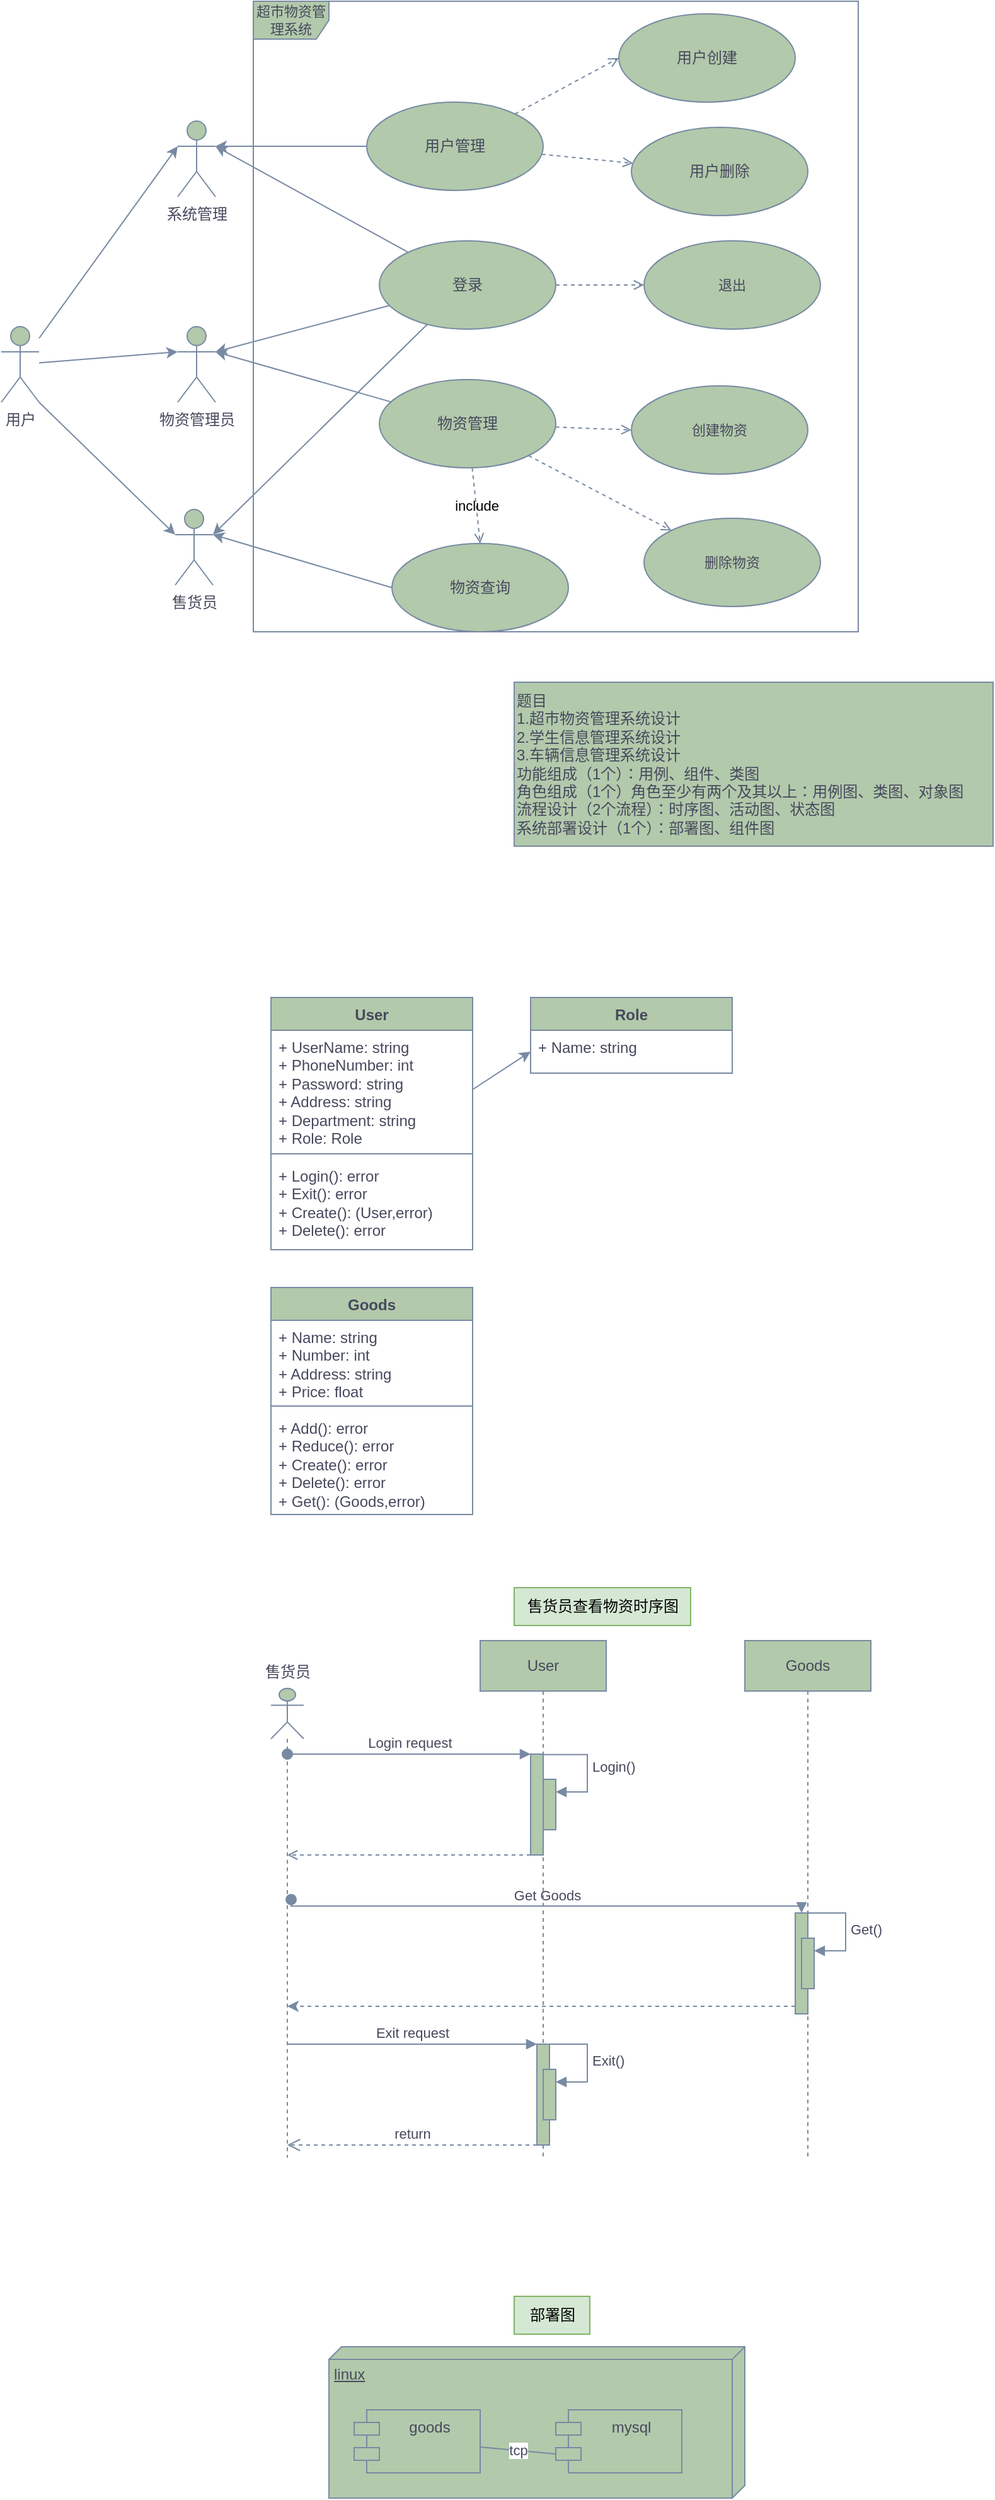 <mxfile version="21.6.8" type="device">
  <diagram name="第 1 页" id="xR0-vWq-pjnFvfTxqfAy">
    <mxGraphModel dx="1101" dy="744" grid="1" gridSize="10" guides="1" tooltips="1" connect="1" arrows="1" fold="1" page="1" pageScale="1" pageWidth="827" pageHeight="1169" math="0" shadow="0">
      <root>
        <mxCell id="0" />
        <mxCell id="1" parent="0" />
        <mxCell id="5k6Nri1aWz12oxIihwvE-1" value="&lt;div&gt;题目&lt;/div&gt;&lt;div&gt;1.超市物资管理系统设计&lt;/div&gt;&lt;div&gt;2.学生信息管理系统设计&lt;/div&gt;&lt;div&gt;3.车辆信息管理系统设计&lt;/div&gt;&lt;div&gt;功能组成（1个）：用例、组件、类图&lt;/div&gt;&lt;div&gt;角色组成（1个）角色至少有两个及其以上：用例图、类图、对象图&lt;/div&gt;&lt;div&gt;流程设计（2个流程）：时序图、活动图、状态图&lt;/div&gt;&lt;div&gt;系统部署设计（1个）：部署图、组件图&lt;/div&gt;" style="text;html=1;align=left;verticalAlign=middle;resizable=0;points=[];autosize=1;strokeColor=#788AA3;fillColor=#B2C9AB;labelBackgroundColor=none;fontColor=#46495D;" parent="1" vertex="1">
          <mxGeometry x="447" y="710" width="380" height="130" as="geometry" />
        </mxCell>
        <mxCell id="5k6Nri1aWz12oxIihwvE-2" value="系统管理" style="shape=umlActor;verticalLabelPosition=bottom;verticalAlign=top;html=1;labelBackgroundColor=none;fillColor=#B2C9AB;strokeColor=#788AA3;fontColor=#46495D;" parent="1" vertex="1">
          <mxGeometry x="180" y="265" width="30" height="60" as="geometry" />
        </mxCell>
        <mxCell id="5k6Nri1aWz12oxIihwvE-4" value="物资管理员" style="shape=umlActor;verticalLabelPosition=bottom;verticalAlign=top;html=1;labelBackgroundColor=none;fillColor=#B2C9AB;strokeColor=#788AA3;fontColor=#46495D;" parent="1" vertex="1">
          <mxGeometry x="180" y="428" width="30" height="60" as="geometry" />
        </mxCell>
        <mxCell id="5k6Nri1aWz12oxIihwvE-5" value="售货员" style="shape=umlActor;verticalLabelPosition=bottom;verticalAlign=top;html=1;labelBackgroundColor=none;fillColor=#B2C9AB;strokeColor=#788AA3;fontColor=#46495D;" parent="1" vertex="1">
          <mxGeometry x="178" y="573" width="30" height="60" as="geometry" />
        </mxCell>
        <mxCell id="5k6Nri1aWz12oxIihwvE-18" style="rounded=0;orthogonalLoop=1;jettySize=auto;html=1;entryX=0;entryY=0.5;entryDx=0;entryDy=0;dashed=1;endArrow=open;endFill=0;labelBackgroundColor=none;strokeColor=#788AA3;fontColor=default;" parent="1" source="5k6Nri1aWz12oxIihwvE-6" target="5k6Nri1aWz12oxIihwvE-17" edge="1">
          <mxGeometry relative="1" as="geometry" />
        </mxCell>
        <mxCell id="5k6Nri1aWz12oxIihwvE-23" style="edgeStyle=none;shape=connector;rounded=0;orthogonalLoop=1;jettySize=auto;html=1;entryX=1;entryY=0.333;entryDx=0;entryDy=0;entryPerimeter=0;labelBackgroundColor=none;strokeColor=#788AA3;fontFamily=Helvetica;fontSize=11;fontColor=default;endArrow=classic;" parent="1" source="5k6Nri1aWz12oxIihwvE-6" target="5k6Nri1aWz12oxIihwvE-2" edge="1">
          <mxGeometry relative="1" as="geometry" />
        </mxCell>
        <mxCell id="5k6Nri1aWz12oxIihwvE-30" style="edgeStyle=none;shape=connector;rounded=0;orthogonalLoop=1;jettySize=auto;html=1;dashed=1;labelBackgroundColor=none;strokeColor=#788AA3;fontFamily=Helvetica;fontSize=11;fontColor=default;endArrow=open;endFill=0;" parent="1" source="5k6Nri1aWz12oxIihwvE-6" target="5k6Nri1aWz12oxIihwvE-26" edge="1">
          <mxGeometry relative="1" as="geometry" />
        </mxCell>
        <mxCell id="5k6Nri1aWz12oxIihwvE-6" value="用户管理" style="ellipse;whiteSpace=wrap;html=1;labelBackgroundColor=none;fillColor=#B2C9AB;strokeColor=#788AA3;fontColor=#46495D;" parent="1" vertex="1">
          <mxGeometry x="330" y="250" width="140" height="70" as="geometry" />
        </mxCell>
        <mxCell id="5k6Nri1aWz12oxIihwvE-10" value="include" style="rounded=0;orthogonalLoop=1;jettySize=auto;html=1;entryX=0.5;entryY=0;entryDx=0;entryDy=0;dashed=1;endArrow=open;endFill=0;labelBackgroundColor=none;strokeColor=#788AA3;fontColor=default;" parent="1" source="5k6Nri1aWz12oxIihwvE-8" target="5k6Nri1aWz12oxIihwvE-9" edge="1">
          <mxGeometry relative="1" as="geometry" />
        </mxCell>
        <mxCell id="5k6Nri1aWz12oxIihwvE-21" style="rounded=0;orthogonalLoop=1;jettySize=auto;html=1;entryX=1;entryY=0.333;entryDx=0;entryDy=0;entryPerimeter=0;exitX=0;exitY=0.5;exitDx=0;exitDy=0;labelBackgroundColor=none;strokeColor=#788AA3;fontColor=default;" parent="1" source="5k6Nri1aWz12oxIihwvE-9" target="5k6Nri1aWz12oxIihwvE-5" edge="1">
          <mxGeometry relative="1" as="geometry" />
        </mxCell>
        <mxCell id="5k6Nri1aWz12oxIihwvE-22" style="rounded=0;orthogonalLoop=1;jettySize=auto;html=1;entryX=1;entryY=0.333;entryDx=0;entryDy=0;entryPerimeter=0;labelBackgroundColor=none;strokeColor=#788AA3;fontColor=default;" parent="1" source="5k6Nri1aWz12oxIihwvE-8" target="5k6Nri1aWz12oxIihwvE-4" edge="1">
          <mxGeometry relative="1" as="geometry" />
        </mxCell>
        <mxCell id="5k6Nri1aWz12oxIihwvE-34" style="edgeStyle=none;shape=connector;rounded=0;orthogonalLoop=1;jettySize=auto;html=1;entryX=0;entryY=0.5;entryDx=0;entryDy=0;dashed=1;labelBackgroundColor=none;strokeColor=#788AA3;fontFamily=Helvetica;fontSize=11;fontColor=default;endArrow=open;endFill=0;" parent="1" source="5k6Nri1aWz12oxIihwvE-8" target="5k6Nri1aWz12oxIihwvE-32" edge="1">
          <mxGeometry relative="1" as="geometry" />
        </mxCell>
        <mxCell id="5k6Nri1aWz12oxIihwvE-35" style="edgeStyle=none;shape=connector;rounded=0;orthogonalLoop=1;jettySize=auto;html=1;dashed=1;labelBackgroundColor=none;strokeColor=#788AA3;fontFamily=Helvetica;fontSize=11;fontColor=default;endArrow=open;endFill=0;" parent="1" source="5k6Nri1aWz12oxIihwvE-8" target="5k6Nri1aWz12oxIihwvE-33" edge="1">
          <mxGeometry relative="1" as="geometry" />
        </mxCell>
        <mxCell id="5k6Nri1aWz12oxIihwvE-8" value="物资管理" style="ellipse;whiteSpace=wrap;html=1;labelBackgroundColor=none;fillColor=#B2C9AB;strokeColor=#788AA3;fontColor=#46495D;" parent="1" vertex="1">
          <mxGeometry x="340" y="470" width="140" height="70" as="geometry" />
        </mxCell>
        <mxCell id="5k6Nri1aWz12oxIihwvE-9" value="物资查询" style="ellipse;whiteSpace=wrap;html=1;labelBackgroundColor=none;fillColor=#B2C9AB;strokeColor=#788AA3;fontColor=#46495D;" parent="1" vertex="1">
          <mxGeometry x="350" y="600" width="140" height="70" as="geometry" />
        </mxCell>
        <mxCell id="5k6Nri1aWz12oxIihwvE-24" style="edgeStyle=none;shape=connector;rounded=0;orthogonalLoop=1;jettySize=auto;html=1;entryX=1;entryY=0.333;entryDx=0;entryDy=0;entryPerimeter=0;labelBackgroundColor=none;strokeColor=#788AA3;fontFamily=Helvetica;fontSize=11;fontColor=default;endArrow=classic;" parent="1" source="5k6Nri1aWz12oxIihwvE-11" target="5k6Nri1aWz12oxIihwvE-4" edge="1">
          <mxGeometry relative="1" as="geometry" />
        </mxCell>
        <mxCell id="5k6Nri1aWz12oxIihwvE-25" style="edgeStyle=none;shape=connector;rounded=0;orthogonalLoop=1;jettySize=auto;html=1;entryX=1;entryY=0.333;entryDx=0;entryDy=0;entryPerimeter=0;labelBackgroundColor=none;strokeColor=#788AA3;fontFamily=Helvetica;fontSize=11;fontColor=default;endArrow=classic;" parent="1" source="5k6Nri1aWz12oxIihwvE-11" target="5k6Nri1aWz12oxIihwvE-5" edge="1">
          <mxGeometry relative="1" as="geometry" />
        </mxCell>
        <mxCell id="5k6Nri1aWz12oxIihwvE-31" style="edgeStyle=none;shape=connector;rounded=0;orthogonalLoop=1;jettySize=auto;html=1;entryX=0;entryY=0.5;entryDx=0;entryDy=0;dashed=1;labelBackgroundColor=none;strokeColor=#788AA3;fontFamily=Helvetica;fontSize=11;fontColor=default;endArrow=open;endFill=0;" parent="1" source="5k6Nri1aWz12oxIihwvE-11" target="5k6Nri1aWz12oxIihwvE-27" edge="1">
          <mxGeometry relative="1" as="geometry" />
        </mxCell>
        <mxCell id="5k6Nri1aWz12oxIihwvE-42" style="rounded=0;orthogonalLoop=1;jettySize=auto;html=1;entryX=1;entryY=0.333;entryDx=0;entryDy=0;entryPerimeter=0;strokeColor=#788AA3;fontColor=#46495D;fillColor=#B2C9AB;" parent="1" source="5k6Nri1aWz12oxIihwvE-11" target="5k6Nri1aWz12oxIihwvE-2" edge="1">
          <mxGeometry relative="1" as="geometry" />
        </mxCell>
        <mxCell id="5k6Nri1aWz12oxIihwvE-11" value="登录" style="ellipse;whiteSpace=wrap;html=1;labelBackgroundColor=none;fillColor=#B2C9AB;strokeColor=#788AA3;fontColor=#46495D;" parent="1" vertex="1">
          <mxGeometry x="340" y="360" width="140" height="70" as="geometry" />
        </mxCell>
        <mxCell id="5k6Nri1aWz12oxIihwvE-17" value="用户创建" style="ellipse;whiteSpace=wrap;html=1;labelBackgroundColor=none;fillColor=#B2C9AB;strokeColor=#788AA3;fontColor=#46495D;" parent="1" vertex="1">
          <mxGeometry x="530" y="180" width="140" height="70" as="geometry" />
        </mxCell>
        <mxCell id="5k6Nri1aWz12oxIihwvE-26" value="用户删除" style="ellipse;whiteSpace=wrap;html=1;labelBackgroundColor=none;fillColor=#B2C9AB;strokeColor=#788AA3;fontColor=#46495D;" parent="1" vertex="1">
          <mxGeometry x="540" y="270" width="140" height="70" as="geometry" />
        </mxCell>
        <mxCell id="5k6Nri1aWz12oxIihwvE-27" value="退出" style="ellipse;whiteSpace=wrap;html=1;fontFamily=Helvetica;fontSize=11;fontColor=#46495D;labelBackgroundColor=none;fillColor=#B2C9AB;strokeColor=#788AA3;" parent="1" vertex="1">
          <mxGeometry x="550" y="360" width="140" height="70" as="geometry" />
        </mxCell>
        <mxCell id="5k6Nri1aWz12oxIihwvE-32" value="创建物资" style="ellipse;whiteSpace=wrap;html=1;fontFamily=Helvetica;fontSize=11;fontColor=#46495D;labelBackgroundColor=none;fillColor=#B2C9AB;strokeColor=#788AA3;" parent="1" vertex="1">
          <mxGeometry x="540" y="475" width="140" height="70" as="geometry" />
        </mxCell>
        <mxCell id="5k6Nri1aWz12oxIihwvE-33" value="删除物资" style="ellipse;whiteSpace=wrap;html=1;fontFamily=Helvetica;fontSize=11;fontColor=#46495D;labelBackgroundColor=none;fillColor=#B2C9AB;strokeColor=#788AA3;" parent="1" vertex="1">
          <mxGeometry x="550" y="580" width="140" height="70" as="geometry" />
        </mxCell>
        <mxCell id="5k6Nri1aWz12oxIihwvE-36" value="超市物资管理系统" style="shape=umlFrame;whiteSpace=wrap;html=1;pointerEvents=0;fontFamily=Helvetica;fontSize=11;fontColor=#46495D;labelBackgroundColor=none;fillColor=#B2C9AB;strokeColor=#788AA3;" parent="1" vertex="1">
          <mxGeometry x="240" y="170" width="480" height="500" as="geometry" />
        </mxCell>
        <mxCell id="5k6Nri1aWz12oxIihwvE-37" value="User" style="swimlane;fontStyle=1;align=center;verticalAlign=top;childLayout=stackLayout;horizontal=1;startSize=26;horizontalStack=0;resizeParent=1;resizeParentMax=0;resizeLast=0;collapsible=1;marginBottom=0;whiteSpace=wrap;html=1;strokeColor=#788AA3;fontColor=#46495D;fillColor=#B2C9AB;" parent="1" vertex="1">
          <mxGeometry x="254" y="960" width="160" height="200" as="geometry">
            <mxRectangle x="254" y="960" width="70" height="30" as="alternateBounds" />
          </mxGeometry>
        </mxCell>
        <mxCell id="5k6Nri1aWz12oxIihwvE-38" value="+ UserName: string&lt;br&gt;+ PhoneNumber: int&lt;br&gt;+ Password: string&lt;br&gt;+ Address: string&lt;br&gt;+ Department: string&lt;br&gt;+ Role: Role" style="text;strokeColor=none;fillColor=none;align=left;verticalAlign=top;spacingLeft=4;spacingRight=4;overflow=hidden;rotatable=0;points=[[0,0.5],[1,0.5]];portConstraint=eastwest;whiteSpace=wrap;html=1;fontColor=#46495D;" parent="5k6Nri1aWz12oxIihwvE-37" vertex="1">
          <mxGeometry y="26" width="160" height="94" as="geometry" />
        </mxCell>
        <mxCell id="5k6Nri1aWz12oxIihwvE-39" value="" style="line;strokeWidth=1;fillColor=none;align=left;verticalAlign=middle;spacingTop=-1;spacingLeft=3;spacingRight=3;rotatable=0;labelPosition=right;points=[];portConstraint=eastwest;strokeColor=inherit;fontColor=#46495D;" parent="5k6Nri1aWz12oxIihwvE-37" vertex="1">
          <mxGeometry y="120" width="160" height="8" as="geometry" />
        </mxCell>
        <mxCell id="5k6Nri1aWz12oxIihwvE-40" value="+ Login(): error&lt;br&gt;+ Exit(): error&lt;br&gt;+ Create(): (User,error)&lt;br&gt;+ Delete(): error" style="text;strokeColor=none;fillColor=none;align=left;verticalAlign=top;spacingLeft=4;spacingRight=4;overflow=hidden;rotatable=0;points=[[0,0.5],[1,0.5]];portConstraint=eastwest;whiteSpace=wrap;html=1;fontColor=#46495D;" parent="5k6Nri1aWz12oxIihwvE-37" vertex="1">
          <mxGeometry y="128" width="160" height="72" as="geometry" />
        </mxCell>
        <mxCell id="5k6Nri1aWz12oxIihwvE-43" value="Role" style="swimlane;fontStyle=1;align=center;verticalAlign=top;childLayout=stackLayout;horizontal=1;startSize=26;horizontalStack=0;resizeParent=1;resizeParentMax=0;resizeLast=0;collapsible=1;marginBottom=0;whiteSpace=wrap;html=1;strokeColor=#788AA3;fontColor=#46495D;fillColor=#B2C9AB;" parent="1" vertex="1">
          <mxGeometry x="460" y="960" width="160" height="60" as="geometry">
            <mxRectangle x="254" y="960" width="70" height="30" as="alternateBounds" />
          </mxGeometry>
        </mxCell>
        <mxCell id="5k6Nri1aWz12oxIihwvE-44" value="+ Name: string" style="text;strokeColor=none;fillColor=none;align=left;verticalAlign=top;spacingLeft=4;spacingRight=4;overflow=hidden;rotatable=0;points=[[0,0.5],[1,0.5]];portConstraint=eastwest;whiteSpace=wrap;html=1;fontColor=#46495D;" parent="5k6Nri1aWz12oxIihwvE-43" vertex="1">
          <mxGeometry y="26" width="160" height="34" as="geometry" />
        </mxCell>
        <mxCell id="5k6Nri1aWz12oxIihwvE-48" style="rounded=0;orthogonalLoop=1;jettySize=auto;html=1;entryX=0;entryY=0.333;entryDx=0;entryDy=0;entryPerimeter=0;strokeColor=#788AA3;fontColor=#46495D;fillColor=#B2C9AB;" parent="1" source="5k6Nri1aWz12oxIihwvE-47" target="5k6Nri1aWz12oxIihwvE-4" edge="1">
          <mxGeometry relative="1" as="geometry" />
        </mxCell>
        <mxCell id="5k6Nri1aWz12oxIihwvE-49" style="rounded=0;orthogonalLoop=1;jettySize=auto;html=1;entryX=0;entryY=0.333;entryDx=0;entryDy=0;entryPerimeter=0;strokeColor=#788AA3;fontColor=#46495D;fillColor=#B2C9AB;" parent="1" source="5k6Nri1aWz12oxIihwvE-47" target="5k6Nri1aWz12oxIihwvE-2" edge="1">
          <mxGeometry relative="1" as="geometry" />
        </mxCell>
        <mxCell id="5k6Nri1aWz12oxIihwvE-50" style="rounded=0;orthogonalLoop=1;jettySize=auto;html=1;exitX=1;exitY=1;exitDx=0;exitDy=0;exitPerimeter=0;entryX=0;entryY=0.333;entryDx=0;entryDy=0;entryPerimeter=0;strokeColor=#788AA3;fontColor=#46495D;fillColor=#B2C9AB;" parent="1" source="5k6Nri1aWz12oxIihwvE-47" target="5k6Nri1aWz12oxIihwvE-5" edge="1">
          <mxGeometry relative="1" as="geometry" />
        </mxCell>
        <mxCell id="5k6Nri1aWz12oxIihwvE-47" value="用户" style="shape=umlActor;verticalLabelPosition=bottom;verticalAlign=top;html=1;labelBackgroundColor=none;fillColor=#B2C9AB;strokeColor=#788AA3;fontColor=#46495D;" parent="1" vertex="1">
          <mxGeometry x="40" y="428" width="30" height="60" as="geometry" />
        </mxCell>
        <mxCell id="5k6Nri1aWz12oxIihwvE-51" style="rounded=0;orthogonalLoop=1;jettySize=auto;html=1;entryX=0;entryY=0.5;entryDx=0;entryDy=0;strokeColor=#788AA3;fontColor=#46495D;fillColor=#B2C9AB;exitX=1;exitY=0.5;exitDx=0;exitDy=0;" parent="1" source="5k6Nri1aWz12oxIihwvE-38" target="5k6Nri1aWz12oxIihwvE-44" edge="1">
          <mxGeometry relative="1" as="geometry" />
        </mxCell>
        <mxCell id="5k6Nri1aWz12oxIihwvE-52" value="Goods" style="swimlane;fontStyle=1;align=center;verticalAlign=top;childLayout=stackLayout;horizontal=1;startSize=26;horizontalStack=0;resizeParent=1;resizeParentMax=0;resizeLast=0;collapsible=1;marginBottom=0;whiteSpace=wrap;html=1;strokeColor=#788AA3;fontColor=#46495D;fillColor=#B2C9AB;" parent="1" vertex="1">
          <mxGeometry x="254" y="1190" width="160" height="180" as="geometry">
            <mxRectangle x="254" y="960" width="70" height="30" as="alternateBounds" />
          </mxGeometry>
        </mxCell>
        <mxCell id="5k6Nri1aWz12oxIihwvE-53" value="+ Name: string&lt;br&gt;+ Number: int&lt;br&gt;+ Address: string&lt;br&gt;+ Price: float" style="text;strokeColor=none;fillColor=none;align=left;verticalAlign=top;spacingLeft=4;spacingRight=4;overflow=hidden;rotatable=0;points=[[0,0.5],[1,0.5]];portConstraint=eastwest;whiteSpace=wrap;html=1;fontColor=#46495D;" parent="5k6Nri1aWz12oxIihwvE-52" vertex="1">
          <mxGeometry y="26" width="160" height="64" as="geometry" />
        </mxCell>
        <mxCell id="5k6Nri1aWz12oxIihwvE-54" value="" style="line;strokeWidth=1;fillColor=none;align=left;verticalAlign=middle;spacingTop=-1;spacingLeft=3;spacingRight=3;rotatable=0;labelPosition=right;points=[];portConstraint=eastwest;strokeColor=inherit;fontColor=#46495D;" parent="5k6Nri1aWz12oxIihwvE-52" vertex="1">
          <mxGeometry y="90" width="160" height="8" as="geometry" />
        </mxCell>
        <mxCell id="5k6Nri1aWz12oxIihwvE-55" value="+ Add(): error&lt;br&gt;+ Reduce(): error&lt;br&gt;+ Create(): error&lt;br&gt;+ Delete(): error&lt;br&gt;+ Get(): (Goods,error)" style="text;strokeColor=none;fillColor=none;align=left;verticalAlign=top;spacingLeft=4;spacingRight=4;overflow=hidden;rotatable=0;points=[[0,0.5],[1,0.5]];portConstraint=eastwest;whiteSpace=wrap;html=1;fontColor=#46495D;" parent="5k6Nri1aWz12oxIihwvE-52" vertex="1">
          <mxGeometry y="98" width="160" height="82" as="geometry" />
        </mxCell>
        <mxCell id="5k6Nri1aWz12oxIihwvE-59" value="" style="group" parent="1" vertex="1" connectable="0">
          <mxGeometry x="237" y="1480" width="60" height="400" as="geometry" />
        </mxCell>
        <mxCell id="5k6Nri1aWz12oxIihwvE-57" value="" style="shape=umlLifeline;perimeter=lifelinePerimeter;whiteSpace=wrap;html=1;container=1;dropTarget=0;collapsible=0;recursiveResize=0;outlineConnect=0;portConstraint=eastwest;newEdgeStyle={&quot;edgeStyle&quot;:&quot;elbowEdgeStyle&quot;,&quot;elbow&quot;:&quot;vertical&quot;,&quot;curved&quot;:0,&quot;rounded&quot;:0};participant=umlActor;strokeColor=#788AA3;fontColor=#46495D;fillColor=#B2C9AB;size=40;align=center;" parent="5k6Nri1aWz12oxIihwvE-59" vertex="1">
          <mxGeometry x="17" y="27.907" width="26" height="372.093" as="geometry" />
        </mxCell>
        <mxCell id="5k6Nri1aWz12oxIihwvE-58" value="售货员" style="text;html=1;align=center;verticalAlign=middle;resizable=0;points=[];autosize=1;strokeColor=none;fillColor=none;fontColor=#46495D;" parent="5k6Nri1aWz12oxIihwvE-59" vertex="1">
          <mxGeometry width="60" height="30" as="geometry" />
        </mxCell>
        <mxCell id="5k6Nri1aWz12oxIihwvE-69" value="Get Goods" style="html=1;verticalAlign=bottom;startArrow=oval;startFill=1;endArrow=block;startSize=8;edgeStyle=elbowEdgeStyle;elbow=vertical;curved=0;rounded=0;strokeColor=#788AA3;fontColor=#46495D;fillColor=#B2C9AB;" parent="5k6Nri1aWz12oxIihwvE-59" target="5k6Nri1aWz12oxIihwvE-64" edge="1">
          <mxGeometry width="60" relative="1" as="geometry">
            <mxPoint x="33" y="195.349" as="sourcePoint" />
            <mxPoint x="93" y="195.349" as="targetPoint" />
          </mxGeometry>
        </mxCell>
        <mxCell id="5k6Nri1aWz12oxIihwvE-60" value="User" style="shape=umlLifeline;perimeter=lifelinePerimeter;whiteSpace=wrap;html=1;container=1;dropTarget=0;collapsible=0;recursiveResize=0;outlineConnect=0;portConstraint=eastwest;newEdgeStyle={&quot;edgeStyle&quot;:&quot;elbowEdgeStyle&quot;,&quot;elbow&quot;:&quot;vertical&quot;,&quot;curved&quot;:0,&quot;rounded&quot;:0};strokeColor=#788AA3;fontColor=#46495D;fillColor=#B2C9AB;" parent="1" vertex="1">
          <mxGeometry x="420" y="1470" width="100" height="410" as="geometry" />
        </mxCell>
        <mxCell id="5k6Nri1aWz12oxIihwvE-62" value="" style="html=1;points=[];perimeter=orthogonalPerimeter;outlineConnect=0;targetShapes=umlLifeline;portConstraint=eastwest;newEdgeStyle={&quot;edgeStyle&quot;:&quot;elbowEdgeStyle&quot;,&quot;elbow&quot;:&quot;vertical&quot;,&quot;curved&quot;:0,&quot;rounded&quot;:0};strokeColor=#788AA3;fontColor=#46495D;fillColor=#B2C9AB;" parent="5k6Nri1aWz12oxIihwvE-60" vertex="1">
          <mxGeometry x="40" y="90" width="10" height="80" as="geometry" />
        </mxCell>
        <mxCell id="5k6Nri1aWz12oxIihwvE-66" value="" style="html=1;points=[];perimeter=orthogonalPerimeter;outlineConnect=0;targetShapes=umlLifeline;portConstraint=eastwest;newEdgeStyle={&quot;edgeStyle&quot;:&quot;elbowEdgeStyle&quot;,&quot;elbow&quot;:&quot;vertical&quot;,&quot;curved&quot;:0,&quot;rounded&quot;:0};strokeColor=#788AA3;fontColor=#46495D;fillColor=#B2C9AB;" parent="5k6Nri1aWz12oxIihwvE-60" vertex="1">
          <mxGeometry x="50" y="110" width="10" height="40" as="geometry" />
        </mxCell>
        <mxCell id="5k6Nri1aWz12oxIihwvE-67" value="Login()" style="html=1;align=left;spacingLeft=2;endArrow=block;rounded=0;edgeStyle=orthogonalEdgeStyle;curved=0;rounded=0;strokeColor=#788AA3;fontColor=#46495D;fillColor=#B2C9AB;exitX=0.9;exitY=0.005;exitDx=0;exitDy=0;exitPerimeter=0;" parent="5k6Nri1aWz12oxIihwvE-60" source="5k6Nri1aWz12oxIihwvE-62" target="5k6Nri1aWz12oxIihwvE-66" edge="1">
          <mxGeometry x="0.007" relative="1" as="geometry">
            <mxPoint x="55" y="90" as="sourcePoint" />
            <Array as="points">
              <mxPoint x="85" y="90" />
              <mxPoint x="85" y="120" />
            </Array>
            <mxPoint as="offset" />
          </mxGeometry>
        </mxCell>
        <mxCell id="5k6Nri1aWz12oxIihwvE-73" value="" style="html=1;points=[];perimeter=orthogonalPerimeter;outlineConnect=0;targetShapes=umlLifeline;portConstraint=eastwest;newEdgeStyle={&quot;edgeStyle&quot;:&quot;elbowEdgeStyle&quot;,&quot;elbow&quot;:&quot;vertical&quot;,&quot;curved&quot;:0,&quot;rounded&quot;:0};strokeColor=#788AA3;fontColor=#46495D;fillColor=#B2C9AB;" parent="5k6Nri1aWz12oxIihwvE-60" vertex="1">
          <mxGeometry x="45" y="320" width="10" height="80" as="geometry" />
        </mxCell>
        <mxCell id="5k6Nri1aWz12oxIihwvE-76" value="" style="html=1;points=[];perimeter=orthogonalPerimeter;outlineConnect=0;targetShapes=umlLifeline;portConstraint=eastwest;newEdgeStyle={&quot;edgeStyle&quot;:&quot;elbowEdgeStyle&quot;,&quot;elbow&quot;:&quot;vertical&quot;,&quot;curved&quot;:0,&quot;rounded&quot;:0};strokeColor=#788AA3;fontColor=#46495D;fillColor=#B2C9AB;" parent="5k6Nri1aWz12oxIihwvE-60" vertex="1">
          <mxGeometry x="50" y="340" width="10" height="40" as="geometry" />
        </mxCell>
        <mxCell id="5k6Nri1aWz12oxIihwvE-77" value="Exit()" style="html=1;align=left;spacingLeft=2;endArrow=block;rounded=0;edgeStyle=orthogonalEdgeStyle;curved=0;rounded=0;strokeColor=#788AA3;fontColor=#46495D;fillColor=#B2C9AB;" parent="5k6Nri1aWz12oxIihwvE-60" target="5k6Nri1aWz12oxIihwvE-76" edge="1">
          <mxGeometry relative="1" as="geometry">
            <mxPoint x="55" y="320" as="sourcePoint" />
            <Array as="points">
              <mxPoint x="85" y="350" />
            </Array>
          </mxGeometry>
        </mxCell>
        <mxCell id="5k6Nri1aWz12oxIihwvE-61" value="Goods" style="shape=umlLifeline;perimeter=lifelinePerimeter;whiteSpace=wrap;html=1;container=1;dropTarget=0;collapsible=0;recursiveResize=0;outlineConnect=0;portConstraint=eastwest;newEdgeStyle={&quot;edgeStyle&quot;:&quot;elbowEdgeStyle&quot;,&quot;elbow&quot;:&quot;vertical&quot;,&quot;curved&quot;:0,&quot;rounded&quot;:0};strokeColor=#788AA3;fontColor=#46495D;fillColor=#B2C9AB;" parent="1" vertex="1">
          <mxGeometry x="630" y="1470" width="100" height="410" as="geometry" />
        </mxCell>
        <mxCell id="5k6Nri1aWz12oxIihwvE-64" value="" style="html=1;points=[];perimeter=orthogonalPerimeter;outlineConnect=0;targetShapes=umlLifeline;portConstraint=eastwest;newEdgeStyle={&quot;edgeStyle&quot;:&quot;elbowEdgeStyle&quot;,&quot;elbow&quot;:&quot;vertical&quot;,&quot;curved&quot;:0,&quot;rounded&quot;:0};strokeColor=#788AA3;fontColor=#46495D;fillColor=#B2C9AB;" parent="5k6Nri1aWz12oxIihwvE-61" vertex="1">
          <mxGeometry x="40" y="216" width="10" height="80" as="geometry" />
        </mxCell>
        <mxCell id="5k6Nri1aWz12oxIihwvE-70" value="" style="html=1;points=[];perimeter=orthogonalPerimeter;outlineConnect=0;targetShapes=umlLifeline;portConstraint=eastwest;newEdgeStyle={&quot;edgeStyle&quot;:&quot;elbowEdgeStyle&quot;,&quot;elbow&quot;:&quot;vertical&quot;,&quot;curved&quot;:0,&quot;rounded&quot;:0};strokeColor=#788AA3;fontColor=#46495D;fillColor=#B2C9AB;" parent="5k6Nri1aWz12oxIihwvE-61" vertex="1">
          <mxGeometry x="45" y="236" width="10" height="40" as="geometry" />
        </mxCell>
        <mxCell id="5k6Nri1aWz12oxIihwvE-71" value="Get()" style="html=1;align=left;spacingLeft=2;endArrow=block;rounded=0;edgeStyle=orthogonalEdgeStyle;curved=0;rounded=0;strokeColor=#788AA3;fontColor=#46495D;fillColor=#B2C9AB;" parent="5k6Nri1aWz12oxIihwvE-61" target="5k6Nri1aWz12oxIihwvE-70" edge="1">
          <mxGeometry x="0.007" relative="1" as="geometry">
            <mxPoint x="50" y="216" as="sourcePoint" />
            <Array as="points">
              <mxPoint x="80" y="246" />
            </Array>
            <mxPoint as="offset" />
          </mxGeometry>
        </mxCell>
        <mxCell id="5k6Nri1aWz12oxIihwvE-63" value="Login request" style="html=1;verticalAlign=bottom;startArrow=oval;endArrow=block;startSize=8;edgeStyle=elbowEdgeStyle;elbow=vertical;curved=0;rounded=0;strokeColor=#788AA3;fontColor=#46495D;fillColor=#B2C9AB;" parent="1" source="5k6Nri1aWz12oxIihwvE-57" target="5k6Nri1aWz12oxIihwvE-62" edge="1">
          <mxGeometry relative="1" as="geometry">
            <mxPoint x="400" y="1560" as="sourcePoint" />
            <Array as="points">
              <mxPoint x="370" y="1560" />
            </Array>
          </mxGeometry>
        </mxCell>
        <mxCell id="5k6Nri1aWz12oxIihwvE-68" style="edgeStyle=elbowEdgeStyle;rounded=0;orthogonalLoop=1;jettySize=auto;html=1;elbow=vertical;curved=0;strokeColor=#788AA3;fontColor=#46495D;fillColor=#B2C9AB;dashed=1;endArrow=open;endFill=0;" parent="1" source="5k6Nri1aWz12oxIihwvE-62" target="5k6Nri1aWz12oxIihwvE-57" edge="1">
          <mxGeometry relative="1" as="geometry">
            <Array as="points">
              <mxPoint x="360" y="1640" />
            </Array>
          </mxGeometry>
        </mxCell>
        <mxCell id="5k6Nri1aWz12oxIihwvE-72" style="edgeStyle=elbowEdgeStyle;rounded=0;orthogonalLoop=1;jettySize=auto;html=1;elbow=vertical;curved=0;strokeColor=#788AA3;fontColor=#46495D;fillColor=#B2C9AB;dashed=1;" parent="1" source="5k6Nri1aWz12oxIihwvE-64" target="5k6Nri1aWz12oxIihwvE-57" edge="1">
          <mxGeometry relative="1" as="geometry">
            <Array as="points">
              <mxPoint x="470" y="1760" />
            </Array>
          </mxGeometry>
        </mxCell>
        <mxCell id="5k6Nri1aWz12oxIihwvE-74" value="Exit request" style="html=1;verticalAlign=bottom;endArrow=block;edgeStyle=elbowEdgeStyle;elbow=vertical;curved=0;rounded=0;strokeColor=#788AA3;fontColor=#46495D;fillColor=#B2C9AB;" parent="1" source="5k6Nri1aWz12oxIihwvE-57" target="5k6Nri1aWz12oxIihwvE-73" edge="1">
          <mxGeometry x="0.002" relative="1" as="geometry">
            <mxPoint x="395" y="1790" as="sourcePoint" />
            <Array as="points">
              <mxPoint x="370" y="1790" />
            </Array>
            <mxPoint as="offset" />
          </mxGeometry>
        </mxCell>
        <mxCell id="5k6Nri1aWz12oxIihwvE-75" value="return" style="html=1;verticalAlign=bottom;endArrow=open;dashed=1;endSize=8;edgeStyle=elbowEdgeStyle;elbow=vertical;curved=0;rounded=0;strokeColor=#788AA3;fontColor=#46495D;fillColor=#B2C9AB;" parent="1" source="5k6Nri1aWz12oxIihwvE-73" target="5k6Nri1aWz12oxIihwvE-57" edge="1">
          <mxGeometry relative="1" as="geometry">
            <mxPoint x="395" y="1865" as="targetPoint" />
            <Array as="points">
              <mxPoint x="360" y="1870" />
            </Array>
          </mxGeometry>
        </mxCell>
        <mxCell id="5k6Nri1aWz12oxIihwvE-78" value="售货员查看物资时序图" style="text;html=1;align=center;verticalAlign=middle;resizable=0;points=[];autosize=1;strokeColor=#82b366;fillColor=#d5e8d4;" parent="1" vertex="1">
          <mxGeometry x="447" y="1428" width="140" height="30" as="geometry" />
        </mxCell>
        <mxCell id="5k6Nri1aWz12oxIihwvE-79" value="linux" style="verticalAlign=top;align=left;spacingTop=8;spacingLeft=2;spacingRight=12;shape=cube;size=10;direction=south;fontStyle=4;html=1;whiteSpace=wrap;strokeColor=#788AA3;fontColor=#46495D;fillColor=#B2C9AB;" parent="1" vertex="1">
          <mxGeometry x="300" y="2030" width="330" height="120" as="geometry" />
        </mxCell>
        <mxCell id="5k6Nri1aWz12oxIihwvE-82" value="tcp" style="rounded=0;orthogonalLoop=1;jettySize=auto;html=1;entryX=0;entryY=0;entryDx=0;entryDy=35;entryPerimeter=0;strokeColor=#788AA3;fontColor=#46495D;fillColor=#B2C9AB;endArrow=none;endFill=0;" parent="1" source="5k6Nri1aWz12oxIihwvE-80" target="5k6Nri1aWz12oxIihwvE-81" edge="1">
          <mxGeometry relative="1" as="geometry" />
        </mxCell>
        <mxCell id="5k6Nri1aWz12oxIihwvE-80" value="goods" style="shape=module;align=left;spacingLeft=20;align=center;verticalAlign=top;whiteSpace=wrap;html=1;strokeColor=#788AA3;fontColor=#46495D;fillColor=#B2C9AB;" parent="1" vertex="1">
          <mxGeometry x="320" y="2080" width="100" height="50" as="geometry" />
        </mxCell>
        <mxCell id="5k6Nri1aWz12oxIihwvE-81" value="mysql" style="shape=module;align=left;spacingLeft=20;align=center;verticalAlign=top;whiteSpace=wrap;html=1;strokeColor=#788AA3;fontColor=#46495D;fillColor=#B2C9AB;" parent="1" vertex="1">
          <mxGeometry x="480" y="2080" width="100" height="50" as="geometry" />
        </mxCell>
        <mxCell id="5k6Nri1aWz12oxIihwvE-83" value="部署图" style="text;html=1;align=center;verticalAlign=middle;resizable=0;points=[];autosize=1;strokeColor=#82b366;fillColor=#d5e8d4;" parent="1" vertex="1">
          <mxGeometry x="447" y="1990" width="60" height="30" as="geometry" />
        </mxCell>
      </root>
    </mxGraphModel>
  </diagram>
</mxfile>
